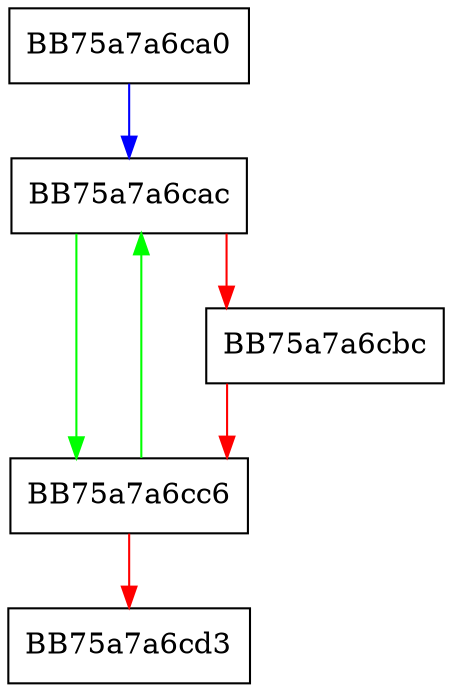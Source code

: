 digraph __acrt_uninitialize_lowio {
  node [shape="box"];
  graph [splines=ortho];
  BB75a7a6ca0 -> BB75a7a6cac [color="blue"];
  BB75a7a6cac -> BB75a7a6cc6 [color="green"];
  BB75a7a6cac -> BB75a7a6cbc [color="red"];
  BB75a7a6cbc -> BB75a7a6cc6 [color="red"];
  BB75a7a6cc6 -> BB75a7a6cac [color="green"];
  BB75a7a6cc6 -> BB75a7a6cd3 [color="red"];
}